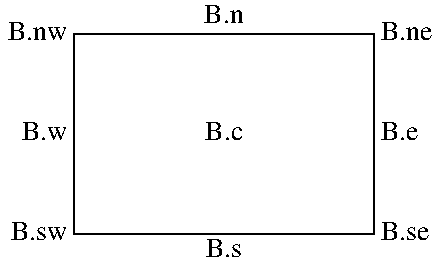 .PS
B:	box "B.c" ht 1 wid 1.5
	" B.e" at B.e ljust
	" B.ne" at B.ne ljust
	" B.se" at B.se ljust
	"B.s" at B.s below
	"B.n" at B.n above
	"B.sw " at B.sw rjust
	"B.w " at B.w rjust
	"B.nw " at B.nw rjust
.PE
